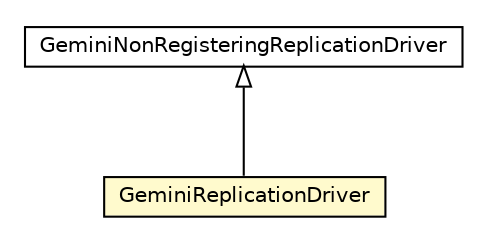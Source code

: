 #!/usr/local/bin/dot
#
# Class diagram 
# Generated by UMLGraph version R5_6_6-8-g8d7759 (http://www.umlgraph.org/)
#

digraph G {
	edge [fontname="Helvetica",fontsize=10,labelfontname="Helvetica",labelfontsize=10];
	node [fontname="Helvetica",fontsize=10,shape=plaintext];
	nodesep=0.25;
	ranksep=0.5;
	// org.dayatang.mysql.jdbc.GeminiReplicationDriver
	c52458 [label=<<table title="org.dayatang.mysql.jdbc.GeminiReplicationDriver" border="0" cellborder="1" cellspacing="0" cellpadding="2" port="p" bgcolor="lemonChiffon" href="./GeminiReplicationDriver.html">
		<tr><td><table border="0" cellspacing="0" cellpadding="1">
<tr><td align="center" balign="center"> GeminiReplicationDriver </td></tr>
		</table></td></tr>
		</table>>, URL="./GeminiReplicationDriver.html", fontname="Helvetica", fontcolor="black", fontsize=10.0];
	// org.dayatang.mysql.jdbc.GeminiNonRegisteringReplicationDriver
	c52460 [label=<<table title="org.dayatang.mysql.jdbc.GeminiNonRegisteringReplicationDriver" border="0" cellborder="1" cellspacing="0" cellpadding="2" port="p" href="./GeminiNonRegisteringReplicationDriver.html">
		<tr><td><table border="0" cellspacing="0" cellpadding="1">
<tr><td align="center" balign="center"> GeminiNonRegisteringReplicationDriver </td></tr>
		</table></td></tr>
		</table>>, URL="./GeminiNonRegisteringReplicationDriver.html", fontname="Helvetica", fontcolor="black", fontsize=10.0];
	//org.dayatang.mysql.jdbc.GeminiReplicationDriver extends org.dayatang.mysql.jdbc.GeminiNonRegisteringReplicationDriver
	c52460:p -> c52458:p [dir=back,arrowtail=empty];
}

